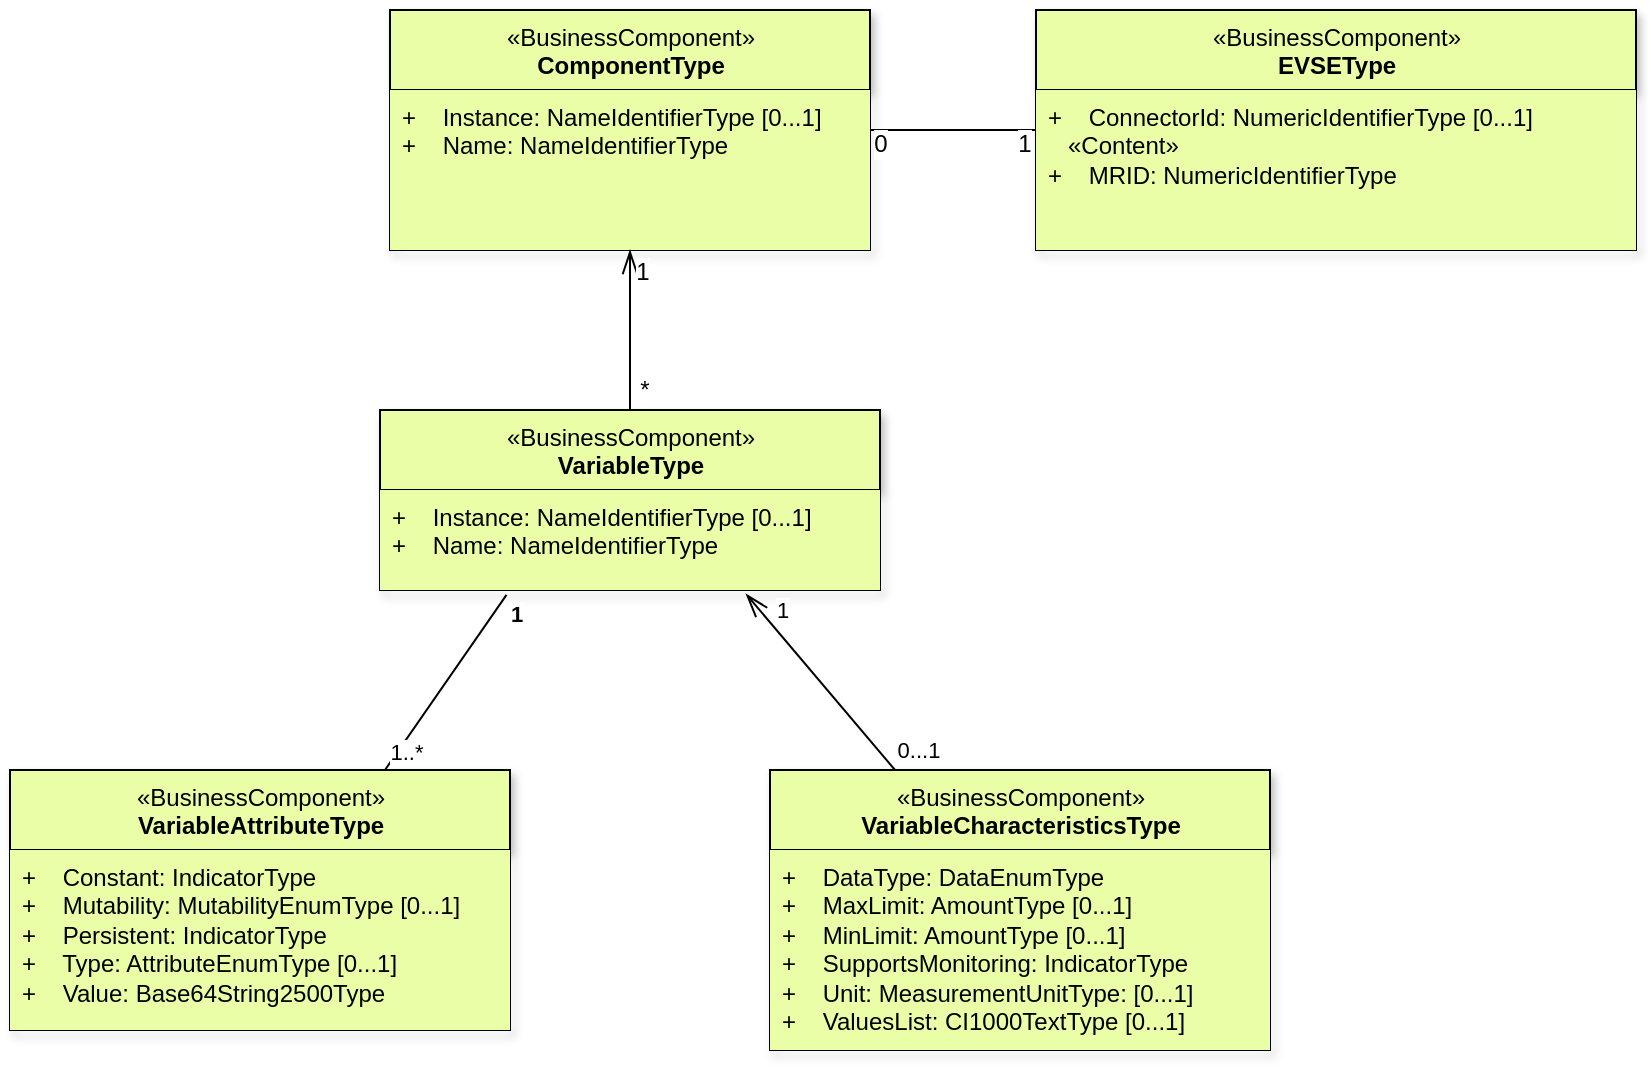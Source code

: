 <mxfile scale="0.8" border="0" version="24.7.14">
  <diagram id="2imF5TS-2AsIUvXl1Hec" name="Page-1">
    <mxGraphModel dx="1221" dy="1037" grid="1" gridSize="10" guides="1" tooltips="1" connect="1" arrows="1" fold="1" page="1" pageScale="1" pageWidth="827" pageHeight="1169" math="0" shadow="0">
      <root>
        <mxCell id="0" />
        <mxCell id="1" parent="0" />
        <mxCell id="2" value="&lt;font style=&quot;font-size: 12px;&quot;&gt;&lt;span style=&quot;background-color: initial; font-size: 12px;&quot;&gt;«BusinessComponent»&lt;br style=&quot;font-size: 12px;&quot;&gt;&lt;/span&gt;&lt;b style=&quot;font-size: 12px;&quot;&gt;ComponentType&lt;/b&gt;&lt;/font&gt;" style="swimlane;fontStyle=0;align=center;verticalAlign=top;childLayout=stackLayout;horizontal=1;startSize=40;horizontalStack=0;resizeParent=1;resizeParentMax=0;resizeLast=0;collapsible=0;marginBottom=0;html=1;fillColor=#e9fea7;shadow=1;fontSize=12;" parent="1" vertex="1">
          <mxGeometry x="197" y="10" width="240" height="120" as="geometry" />
        </mxCell>
        <mxCell id="3" value="+&amp;nbsp; &amp;nbsp; Instance: NameIdentifierType [0...1]&lt;br style=&quot;font-size: 12px;&quot;&gt;+&amp;nbsp; &amp;nbsp; Name: NameIdentifierType" style="text;html=1;strokeColor=none;fillColor=#e9fea7;align=left;verticalAlign=top;spacingLeft=4;spacingRight=4;overflow=hidden;rotatable=0;points=[[0,0.5],[1,0.5]];portConstraint=eastwest;fontSize=12;" parent="2" vertex="1">
          <mxGeometry y="40" width="240" height="80" as="geometry" />
        </mxCell>
        <mxCell id="5" value="&lt;font style=&quot;font-size: 12px;&quot;&gt;&lt;span style=&quot;background-color: initial; font-size: 12px;&quot;&gt;«BusinessComponent»&lt;br style=&quot;font-size: 12px;&quot;&gt;&lt;/span&gt;&lt;b style=&quot;font-size: 12px;&quot;&gt;VariableType&lt;/b&gt;&lt;/font&gt;" style="swimlane;fontStyle=0;align=center;verticalAlign=top;childLayout=stackLayout;horizontal=1;startSize=40;horizontalStack=0;resizeParent=1;resizeParentMax=0;resizeLast=0;collapsible=0;marginBottom=0;html=1;fillColor=#e9fea7;rounded=0;shadow=1;fontSize=12;" parent="1" vertex="1">
          <mxGeometry x="192" y="210" width="250" height="90" as="geometry" />
        </mxCell>
        <mxCell id="6" value="+&amp;nbsp; &amp;nbsp; Instance: NameIdentifierType [0...1]&lt;br style=&quot;font-size: 12px;&quot;&gt;+&amp;nbsp; &amp;nbsp; Name: NameIdentifierType" style="text;html=1;strokeColor=none;fillColor=#e9fea7;align=left;verticalAlign=top;spacingLeft=4;spacingRight=4;overflow=hidden;rotatable=0;points=[[0,0.5],[1,0.5]];portConstraint=eastwest;fontSize=12;" parent="5" vertex="1">
          <mxGeometry y="40" width="250" height="50" as="geometry" />
        </mxCell>
        <mxCell id="12" value="&lt;font style=&quot;font-size: 12px;&quot;&gt;&lt;span style=&quot;background-color: initial; font-size: 12px;&quot;&gt;«BusinessComponent»&lt;br style=&quot;font-size: 12px;&quot;&gt;&lt;/span&gt;&lt;b style=&quot;font-size: 12px;&quot;&gt;EVSEType&lt;/b&gt;&lt;/font&gt;" style="swimlane;fontStyle=0;align=center;verticalAlign=top;childLayout=stackLayout;horizontal=1;startSize=40;horizontalStack=0;resizeParent=1;resizeParentMax=0;resizeLast=0;collapsible=0;marginBottom=0;html=1;fillColor=#e9fea7;shadow=1;fontSize=12;" parent="1" vertex="1">
          <mxGeometry x="520" y="10" width="300" height="120" as="geometry" />
        </mxCell>
        <mxCell id="13" value="+&amp;nbsp; &amp;nbsp; ConnectorId: NumericIdentifierType [0...1]&lt;br style=&quot;font-size: 12px;&quot;&gt;&lt;span style=&quot;text-align: center; font-size: 12px;&quot;&gt;&amp;nbsp; &amp;nbsp;«Content»&lt;/span&gt;&lt;br style=&quot;font-size: 12px;&quot;&gt;+&amp;nbsp; &amp;nbsp; MRID: NumericIdentifierType" style="text;html=1;strokeColor=none;fillColor=#e9fea7;align=left;verticalAlign=top;spacingLeft=4;spacingRight=4;overflow=hidden;rotatable=0;points=[[0,0.5],[1,0.5]];portConstraint=eastwest;fontSize=12;" parent="12" vertex="1">
          <mxGeometry y="40" width="300" height="80" as="geometry" />
        </mxCell>
        <mxCell id="7" style="edgeStyle=none;html=1;fontFamily=Helvetica;fontSize=12;endArrow=openThin;endFill=0;endSize=10;" parent="1" source="5" target="3" edge="1">
          <mxGeometry relative="1" as="geometry" />
        </mxCell>
        <mxCell id="20" value="1" style="edgeLabel;html=1;align=center;verticalAlign=middle;resizable=0;points=[];fontSize=12;" parent="7" vertex="1" connectable="0">
          <mxGeometry x="0.725" relative="1" as="geometry">
            <mxPoint x="6" as="offset" />
          </mxGeometry>
        </mxCell>
        <mxCell id="21" value="*" style="edgeLabel;html=1;align=center;verticalAlign=middle;resizable=0;points=[];fontSize=12;" parent="7" vertex="1" connectable="0">
          <mxGeometry x="-0.705" y="-1" relative="1" as="geometry">
            <mxPoint x="6" y="2" as="offset" />
          </mxGeometry>
        </mxCell>
        <mxCell id="17" style="edgeStyle=none;html=1;entryX=0;entryY=0.5;entryDx=0;entryDy=0;fontFamily=Helvetica;fontSize=12;endArrow=none;endFill=0;endSize=10;" parent="1" source="2" target="12" edge="1">
          <mxGeometry relative="1" as="geometry" />
        </mxCell>
        <mxCell id="22" value="0" style="edgeLabel;html=1;align=center;verticalAlign=middle;resizable=0;points=[];fontSize=12;" parent="17" vertex="1" connectable="0">
          <mxGeometry x="-0.874" y="2" relative="1" as="geometry">
            <mxPoint y="9" as="offset" />
          </mxGeometry>
        </mxCell>
        <mxCell id="23" value="1" style="edgeLabel;html=1;align=center;verticalAlign=middle;resizable=0;points=[];fontSize=12;" parent="17" vertex="1" connectable="0">
          <mxGeometry x="0.84" relative="1" as="geometry">
            <mxPoint y="7" as="offset" />
          </mxGeometry>
        </mxCell>
        <mxCell id="27" style="edgeStyle=none;html=1;entryX=0.253;entryY=1.049;entryDx=0;entryDy=0;exitX=0.75;exitY=0;exitDx=0;exitDy=0;entryPerimeter=0;endArrow=none;endFill=0;" parent="1" source="24" target="6" edge="1">
          <mxGeometry relative="1" as="geometry" />
        </mxCell>
        <mxCell id="28" value="1..*" style="edgeLabel;html=1;align=center;verticalAlign=middle;resizable=0;points=[];" parent="27" vertex="1" connectable="0">
          <mxGeometry x="-0.829" y="1" relative="1" as="geometry">
            <mxPoint x="6" y="-1" as="offset" />
          </mxGeometry>
        </mxCell>
        <mxCell id="29" value="1" style="edgeLabel;html=1;align=center;verticalAlign=middle;resizable=0;points=[];fontStyle=1" parent="27" vertex="1" connectable="0">
          <mxGeometry x="0.828" y="-1" relative="1" as="geometry">
            <mxPoint x="9" y="1" as="offset" />
          </mxGeometry>
        </mxCell>
        <mxCell id="24" value="&lt;font style=&quot;font-size: 12px;&quot;&gt;&lt;span style=&quot;background-color: initial; font-size: 12px;&quot;&gt;«BusinessComponent»&lt;br style=&quot;font-size: 12px;&quot;&gt;&lt;/span&gt;&lt;b style=&quot;font-size: 12px;&quot;&gt;VariableAttributeType&lt;/b&gt;&lt;/font&gt;" style="swimlane;fontStyle=0;align=center;verticalAlign=top;childLayout=stackLayout;horizontal=1;startSize=40;horizontalStack=0;resizeParent=1;resizeParentMax=0;resizeLast=0;collapsible=0;marginBottom=0;html=1;fillColor=#e9fea7;rounded=0;shadow=1;fontSize=12;" parent="1" vertex="1">
          <mxGeometry x="7" y="390" width="250" height="130" as="geometry" />
        </mxCell>
        <mxCell id="25" value="+&amp;nbsp; &amp;nbsp; Constant: IndicatorType&lt;br style=&quot;font-size: 12px;&quot;&gt;+&amp;nbsp; &amp;nbsp; Mutability: MutabilityEnumType [0...1]&lt;br&gt;+&amp;nbsp; &amp;nbsp; Persistent: IndicatorType&lt;br&gt;+&amp;nbsp; &amp;nbsp; Type: AttributeEnumType [0...1]&lt;br&gt;+&amp;nbsp; &amp;nbsp; Value: Base64String2500Type" style="text;html=1;strokeColor=none;fillColor=#e9fea7;align=left;verticalAlign=top;spacingLeft=4;spacingRight=4;overflow=hidden;rotatable=0;points=[[0,0.5],[1,0.5]];portConstraint=eastwest;fontSize=12;" parent="24" vertex="1">
          <mxGeometry y="40" width="250" height="90" as="geometry" />
        </mxCell>
        <mxCell id="32" style="edgeStyle=none;html=1;exitX=0.25;exitY=0;exitDx=0;exitDy=0;endArrow=openThin;endFill=0;endSize=10;" parent="1" source="30" edge="1">
          <mxGeometry relative="1" as="geometry">
            <mxPoint x="375" y="302" as="targetPoint" />
          </mxGeometry>
        </mxCell>
        <mxCell id="33" value="0...1" style="edgeLabel;html=1;align=center;verticalAlign=middle;resizable=0;points=[];" parent="32" vertex="1" connectable="0">
          <mxGeometry x="-0.779" y="-1" relative="1" as="geometry">
            <mxPoint x="19" as="offset" />
          </mxGeometry>
        </mxCell>
        <mxCell id="34" value="1" style="edgeLabel;html=1;align=center;verticalAlign=middle;resizable=0;points=[];" parent="32" vertex="1" connectable="0">
          <mxGeometry x="0.843" y="1" relative="1" as="geometry">
            <mxPoint x="13" as="offset" />
          </mxGeometry>
        </mxCell>
        <mxCell id="30" value="&lt;font style=&quot;font-size: 12px;&quot;&gt;&lt;span style=&quot;background-color: initial; font-size: 12px;&quot;&gt;«BusinessComponent»&lt;br style=&quot;font-size: 12px;&quot;&gt;&lt;/span&gt;&lt;b style=&quot;font-size: 12px;&quot;&gt;VariableCharacteristicsType&lt;/b&gt;&lt;/font&gt;" style="swimlane;fontStyle=0;align=center;verticalAlign=top;childLayout=stackLayout;horizontal=1;startSize=40;horizontalStack=0;resizeParent=1;resizeParentMax=0;resizeLast=0;collapsible=0;marginBottom=0;html=1;fillColor=#e9fea7;rounded=0;shadow=1;fontSize=12;" parent="1" vertex="1">
          <mxGeometry x="387" y="390" width="250" height="140" as="geometry" />
        </mxCell>
        <mxCell id="31" value="+&amp;nbsp; &amp;nbsp; DataType: DataEnumType&lt;br&gt;+&amp;nbsp; &amp;nbsp; MaxLimit: AmountType [0...1]&lt;br&gt;+&amp;nbsp; &amp;nbsp; MinLimit: AmountType [0...1]&lt;br&gt;+&amp;nbsp; &amp;nbsp; SupportsMonitoring: IndicatorType&lt;br&gt;+&amp;nbsp; &amp;nbsp; Unit: MeasurementUnitType: [0...1]&lt;br&gt;+&amp;nbsp; &amp;nbsp; ValuesList: CI1000TextType [0...1]" style="text;html=1;strokeColor=none;fillColor=#e9fea7;align=left;verticalAlign=top;spacingLeft=4;spacingRight=4;overflow=hidden;rotatable=0;points=[[0,0.5],[1,0.5]];portConstraint=eastwest;fontSize=12;" parent="30" vertex="1">
          <mxGeometry y="40" width="250" height="100" as="geometry" />
        </mxCell>
      </root>
    </mxGraphModel>
  </diagram>
</mxfile>
